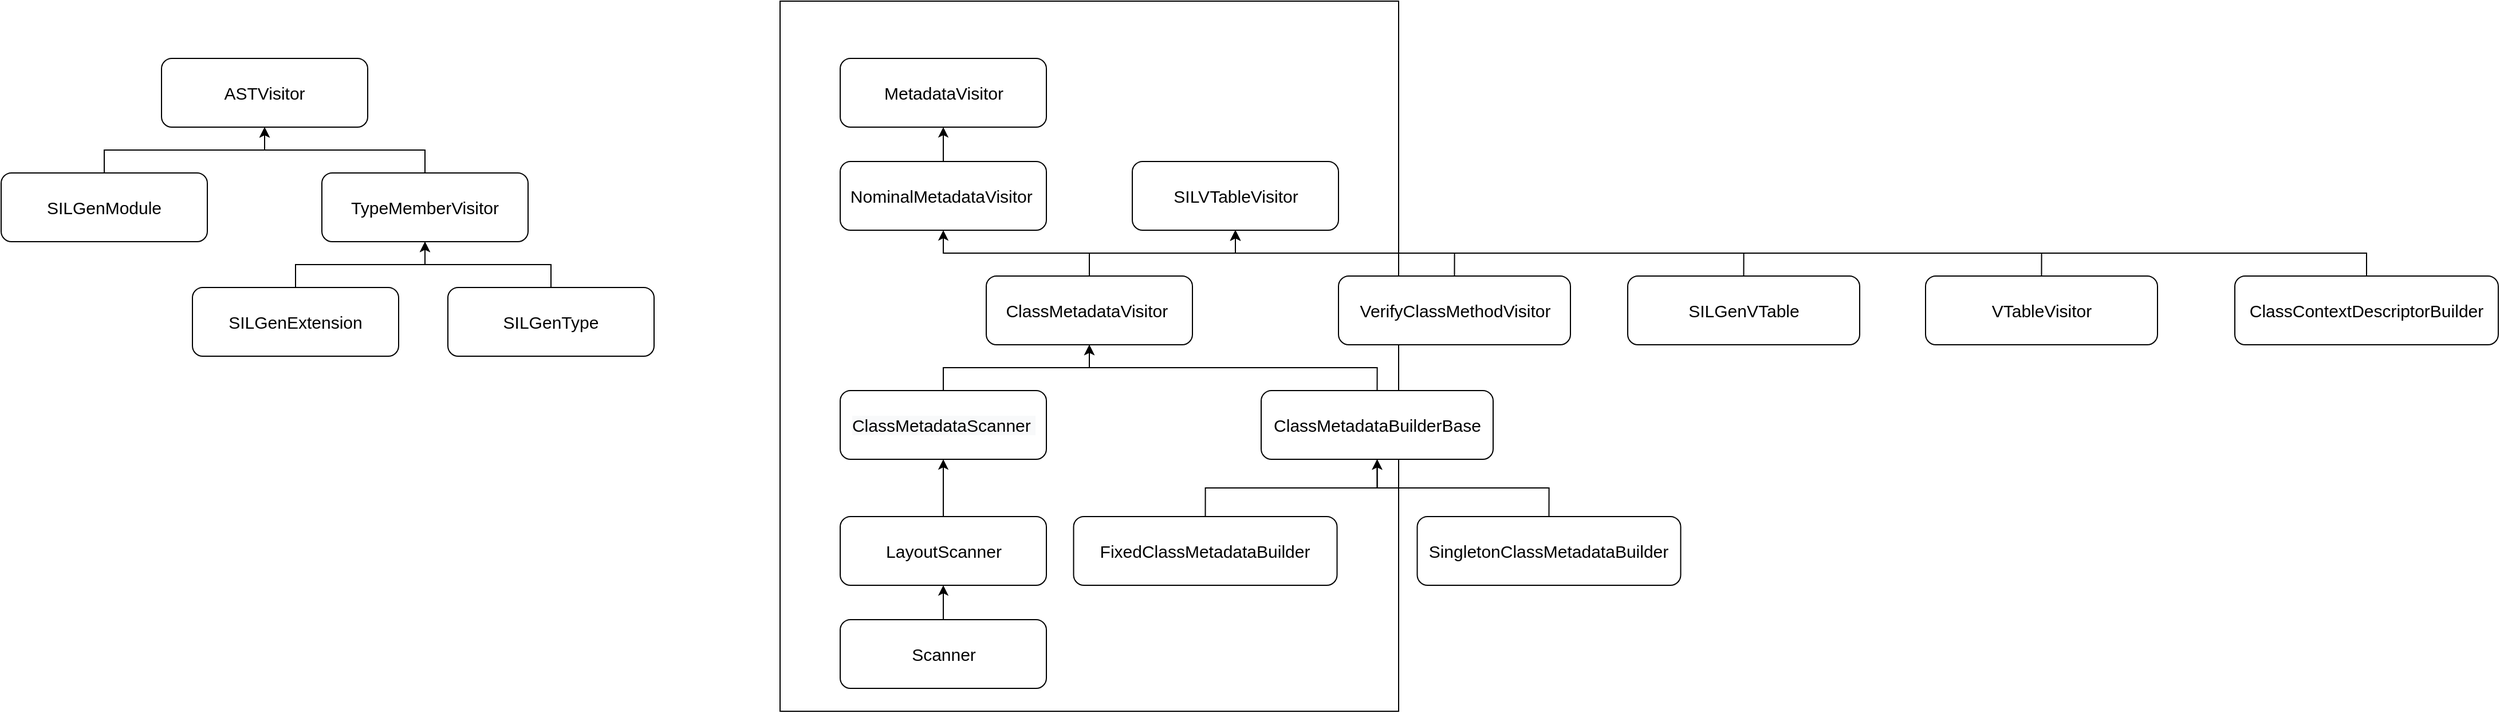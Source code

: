 <mxfile version="16.5.3" type="github">
  <diagram id="cu5XEfP0wrlN1pnz8sOZ" name="Page-1">
    <mxGraphModel dx="1751" dy="1924" grid="1" gridSize="10" guides="1" tooltips="1" connect="1" arrows="1" fold="1" page="1" pageScale="1" pageWidth="827" pageHeight="1169" math="0" shadow="0">
      <root>
        <mxCell id="0" />
        <mxCell id="1" parent="0" />
        <mxCell id="5p0j7GlmlxW9RH9k0gcf-20" value="" style="rounded=0;whiteSpace=wrap;html=1;fontSize=15;" parent="1" vertex="1">
          <mxGeometry x="100" y="-310" width="540" height="620" as="geometry" />
        </mxCell>
        <mxCell id="5p0j7GlmlxW9RH9k0gcf-9" value="" style="edgeStyle=orthogonalEdgeStyle;rounded=0;orthogonalLoop=1;jettySize=auto;html=1;fontSize=15;" parent="1" source="5p0j7GlmlxW9RH9k0gcf-2" target="5p0j7GlmlxW9RH9k0gcf-8" edge="1">
          <mxGeometry relative="1" as="geometry" />
        </mxCell>
        <mxCell id="5p0j7GlmlxW9RH9k0gcf-2" value="&lt;span&gt;Scanner&lt;/span&gt;" style="rounded=1;whiteSpace=wrap;html=1;fontSize=15;" parent="1" vertex="1">
          <mxGeometry x="152.5" y="230" width="180" height="60" as="geometry" />
        </mxCell>
        <mxCell id="5p0j7GlmlxW9RH9k0gcf-11" value="" style="edgeStyle=orthogonalEdgeStyle;rounded=0;orthogonalLoop=1;jettySize=auto;html=1;fontSize=15;" parent="1" source="5p0j7GlmlxW9RH9k0gcf-8" target="5p0j7GlmlxW9RH9k0gcf-10" edge="1">
          <mxGeometry relative="1" as="geometry" />
        </mxCell>
        <mxCell id="5p0j7GlmlxW9RH9k0gcf-8" value="&lt;span&gt;LayoutScanner&lt;/span&gt;" style="whiteSpace=wrap;html=1;fontSize=15;rounded=1;" parent="1" vertex="1">
          <mxGeometry x="152.5" y="140" width="180" height="60" as="geometry" />
        </mxCell>
        <mxCell id="5p0j7GlmlxW9RH9k0gcf-13" value="" style="edgeStyle=orthogonalEdgeStyle;rounded=0;orthogonalLoop=1;jettySize=auto;html=1;fontSize=15;entryX=0.5;entryY=1;entryDx=0;entryDy=0;" parent="1" source="5p0j7GlmlxW9RH9k0gcf-10" target="5p0j7GlmlxW9RH9k0gcf-12" edge="1">
          <mxGeometry relative="1" as="geometry">
            <mxPoint x="242.5" as="targetPoint" />
          </mxGeometry>
        </mxCell>
        <mxCell id="5p0j7GlmlxW9RH9k0gcf-10" value="&lt;span style=&quot;color: rgb(0, 0, 0); font-family: helvetica; font-size: 15px; font-style: normal; font-weight: normal; letter-spacing: normal; text-align: center; text-indent: 0px; text-transform: none; word-spacing: 0px; background-color: rgb(248, 249, 250); text-decoration: none; display: inline; float: none;&quot;&gt;ClassMetadataScanner&lt;span class=&quot;Apple-converted-space&quot;&gt;&amp;nbsp;&lt;/span&gt;&lt;/span&gt;" style="whiteSpace=wrap;html=1;fontSize=15;rounded=1;" parent="1" vertex="1">
          <mxGeometry x="152.5" y="30" width="180" height="60" as="geometry" />
        </mxCell>
        <mxCell id="5p0j7GlmlxW9RH9k0gcf-15" value="" style="edgeStyle=orthogonalEdgeStyle;rounded=0;orthogonalLoop=1;jettySize=auto;html=1;fontSize=15;" parent="1" source="5p0j7GlmlxW9RH9k0gcf-12" target="5p0j7GlmlxW9RH9k0gcf-14" edge="1">
          <mxGeometry relative="1" as="geometry" />
        </mxCell>
        <mxCell id="5p0j7GlmlxW9RH9k0gcf-19" style="edgeStyle=orthogonalEdgeStyle;rounded=0;orthogonalLoop=1;jettySize=auto;html=1;exitX=0.5;exitY=0;exitDx=0;exitDy=0;entryX=0.5;entryY=1;entryDx=0;entryDy=0;fontSize=15;" parent="1" source="5p0j7GlmlxW9RH9k0gcf-12" target="5p0j7GlmlxW9RH9k0gcf-16" edge="1">
          <mxGeometry relative="1" as="geometry" />
        </mxCell>
        <mxCell id="5p0j7GlmlxW9RH9k0gcf-12" value="&lt;span&gt;ClassMetadataVisitor&amp;nbsp;&lt;/span&gt;" style="whiteSpace=wrap;html=1;fontSize=15;rounded=1;" parent="1" vertex="1">
          <mxGeometry x="280" y="-70" width="180" height="60" as="geometry" />
        </mxCell>
        <mxCell id="5p0j7GlmlxW9RH9k0gcf-18" value="" style="edgeStyle=orthogonalEdgeStyle;rounded=0;orthogonalLoop=1;jettySize=auto;html=1;fontSize=15;" parent="1" source="5p0j7GlmlxW9RH9k0gcf-14" target="5p0j7GlmlxW9RH9k0gcf-17" edge="1">
          <mxGeometry relative="1" as="geometry" />
        </mxCell>
        <mxCell id="5p0j7GlmlxW9RH9k0gcf-14" value="&lt;span&gt;NominalMetadataVisitor&amp;nbsp;&lt;/span&gt;" style="whiteSpace=wrap;html=1;fontSize=15;rounded=1;" parent="1" vertex="1">
          <mxGeometry x="152.5" y="-170" width="180" height="60" as="geometry" />
        </mxCell>
        <mxCell id="5p0j7GlmlxW9RH9k0gcf-16" value="SILVTableVisitor" style="whiteSpace=wrap;html=1;fontSize=15;rounded=1;" parent="1" vertex="1">
          <mxGeometry x="407.5" y="-170" width="180" height="60" as="geometry" />
        </mxCell>
        <mxCell id="5p0j7GlmlxW9RH9k0gcf-17" value="&lt;span&gt;MetadataVisitor&lt;/span&gt;" style="whiteSpace=wrap;html=1;fontSize=15;rounded=1;" parent="1" vertex="1">
          <mxGeometry x="152.5" y="-260" width="180" height="60" as="geometry" />
        </mxCell>
        <mxCell id="o08nhFkOuNc4F6s3WE8m-2" style="edgeStyle=orthogonalEdgeStyle;rounded=0;orthogonalLoop=1;jettySize=auto;html=1;exitX=0.5;exitY=0;exitDx=0;exitDy=0;entryX=0.5;entryY=1;entryDx=0;entryDy=0;" edge="1" parent="1" source="o08nhFkOuNc4F6s3WE8m-1" target="5p0j7GlmlxW9RH9k0gcf-12">
          <mxGeometry relative="1" as="geometry" />
        </mxCell>
        <mxCell id="o08nhFkOuNc4F6s3WE8m-1" value="ClassMetadataBuilderBase" style="whiteSpace=wrap;html=1;fontSize=15;rounded=1;" vertex="1" parent="1">
          <mxGeometry x="520" y="30" width="202.5" height="60" as="geometry" />
        </mxCell>
        <mxCell id="o08nhFkOuNc4F6s3WE8m-6" style="edgeStyle=orthogonalEdgeStyle;rounded=0;orthogonalLoop=1;jettySize=auto;html=1;exitX=0.5;exitY=0;exitDx=0;exitDy=0;entryX=0.5;entryY=1;entryDx=0;entryDy=0;" edge="1" parent="1" source="o08nhFkOuNc4F6s3WE8m-3" target="o08nhFkOuNc4F6s3WE8m-1">
          <mxGeometry relative="1" as="geometry">
            <mxPoint x="720" y="260" as="targetPoint" />
          </mxGeometry>
        </mxCell>
        <mxCell id="o08nhFkOuNc4F6s3WE8m-3" value="FixedClassMetadataBuilder" style="whiteSpace=wrap;html=1;fontSize=15;rounded=1;" vertex="1" parent="1">
          <mxGeometry x="356.25" y="140" width="230" height="60" as="geometry" />
        </mxCell>
        <mxCell id="o08nhFkOuNc4F6s3WE8m-5" style="edgeStyle=orthogonalEdgeStyle;rounded=0;orthogonalLoop=1;jettySize=auto;html=1;exitX=0.5;exitY=0;exitDx=0;exitDy=0;entryX=0.5;entryY=1;entryDx=0;entryDy=0;" edge="1" parent="1" source="o08nhFkOuNc4F6s3WE8m-4" target="o08nhFkOuNc4F6s3WE8m-1">
          <mxGeometry relative="1" as="geometry" />
        </mxCell>
        <mxCell id="o08nhFkOuNc4F6s3WE8m-4" value="SingletonClassMetadataBuilder" style="whiteSpace=wrap;html=1;fontSize=15;rounded=1;" vertex="1" parent="1">
          <mxGeometry x="656.25" y="140" width="230" height="60" as="geometry" />
        </mxCell>
        <mxCell id="o08nhFkOuNc4F6s3WE8m-8" style="edgeStyle=orthogonalEdgeStyle;rounded=0;orthogonalLoop=1;jettySize=auto;html=1;exitX=0.5;exitY=0;exitDx=0;exitDy=0;entryX=0.5;entryY=1;entryDx=0;entryDy=0;" edge="1" parent="1" source="o08nhFkOuNc4F6s3WE8m-7" target="5p0j7GlmlxW9RH9k0gcf-16">
          <mxGeometry relative="1" as="geometry" />
        </mxCell>
        <mxCell id="o08nhFkOuNc4F6s3WE8m-7" value="VerifyClassMethodVisitor" style="whiteSpace=wrap;html=1;fontSize=15;rounded=1;" vertex="1" parent="1">
          <mxGeometry x="587.5" y="-70" width="202.5" height="60" as="geometry" />
        </mxCell>
        <mxCell id="o08nhFkOuNc4F6s3WE8m-12" style="edgeStyle=orthogonalEdgeStyle;rounded=0;orthogonalLoop=1;jettySize=auto;html=1;exitX=0.5;exitY=0;exitDx=0;exitDy=0;entryX=0.5;entryY=1;entryDx=0;entryDy=0;" edge="1" parent="1" source="o08nhFkOuNc4F6s3WE8m-9" target="5p0j7GlmlxW9RH9k0gcf-16">
          <mxGeometry relative="1" as="geometry" />
        </mxCell>
        <mxCell id="o08nhFkOuNc4F6s3WE8m-9" value="SILGenVTable" style="whiteSpace=wrap;html=1;fontSize=15;rounded=1;" vertex="1" parent="1">
          <mxGeometry x="840" y="-70" width="202.5" height="60" as="geometry" />
        </mxCell>
        <mxCell id="o08nhFkOuNc4F6s3WE8m-13" style="edgeStyle=orthogonalEdgeStyle;rounded=0;orthogonalLoop=1;jettySize=auto;html=1;exitX=0.5;exitY=0;exitDx=0;exitDy=0;entryX=0.5;entryY=1;entryDx=0;entryDy=0;" edge="1" parent="1" source="o08nhFkOuNc4F6s3WE8m-10" target="5p0j7GlmlxW9RH9k0gcf-16">
          <mxGeometry relative="1" as="geometry">
            <mxPoint x="840" y="-120" as="targetPoint" />
          </mxGeometry>
        </mxCell>
        <mxCell id="o08nhFkOuNc4F6s3WE8m-10" value="VTableVisitor" style="whiteSpace=wrap;html=1;fontSize=15;rounded=1;" vertex="1" parent="1">
          <mxGeometry x="1100" y="-70" width="202.5" height="60" as="geometry" />
        </mxCell>
        <mxCell id="o08nhFkOuNc4F6s3WE8m-14" style="edgeStyle=orthogonalEdgeStyle;rounded=0;orthogonalLoop=1;jettySize=auto;html=1;exitX=0.5;exitY=0;exitDx=0;exitDy=0;entryX=0.5;entryY=1;entryDx=0;entryDy=0;" edge="1" parent="1" source="o08nhFkOuNc4F6s3WE8m-11" target="5p0j7GlmlxW9RH9k0gcf-16">
          <mxGeometry relative="1" as="geometry">
            <mxPoint x="850" y="-160" as="targetPoint" />
          </mxGeometry>
        </mxCell>
        <mxCell id="o08nhFkOuNc4F6s3WE8m-11" value="ClassContextDescriptorBuilder" style="whiteSpace=wrap;html=1;fontSize=15;rounded=1;" vertex="1" parent="1">
          <mxGeometry x="1370" y="-70" width="230" height="60" as="geometry" />
        </mxCell>
        <mxCell id="o08nhFkOuNc4F6s3WE8m-15" value="ASTVisitor" style="whiteSpace=wrap;html=1;fontSize=15;rounded=1;" vertex="1" parent="1">
          <mxGeometry x="-440" y="-260" width="180" height="60" as="geometry" />
        </mxCell>
        <mxCell id="o08nhFkOuNc4F6s3WE8m-19" style="edgeStyle=orthogonalEdgeStyle;rounded=0;orthogonalLoop=1;jettySize=auto;html=1;exitX=0.5;exitY=0;exitDx=0;exitDy=0;entryX=0.5;entryY=1;entryDx=0;entryDy=0;" edge="1" parent="1" source="o08nhFkOuNc4F6s3WE8m-16" target="o08nhFkOuNc4F6s3WE8m-15">
          <mxGeometry relative="1" as="geometry" />
        </mxCell>
        <mxCell id="o08nhFkOuNc4F6s3WE8m-16" value="TypeMemberVisitor" style="whiteSpace=wrap;html=1;fontSize=15;rounded=1;" vertex="1" parent="1">
          <mxGeometry x="-300" y="-160" width="180" height="60" as="geometry" />
        </mxCell>
        <mxCell id="o08nhFkOuNc4F6s3WE8m-21" style="edgeStyle=orthogonalEdgeStyle;rounded=0;orthogonalLoop=1;jettySize=auto;html=1;exitX=0.5;exitY=0;exitDx=0;exitDy=0;entryX=0.5;entryY=1;entryDx=0;entryDy=0;" edge="1" parent="1" source="o08nhFkOuNc4F6s3WE8m-17" target="o08nhFkOuNc4F6s3WE8m-16">
          <mxGeometry relative="1" as="geometry" />
        </mxCell>
        <mxCell id="o08nhFkOuNc4F6s3WE8m-17" value="SILGenType" style="whiteSpace=wrap;html=1;fontSize=15;rounded=1;" vertex="1" parent="1">
          <mxGeometry x="-190" y="-60" width="180" height="60" as="geometry" />
        </mxCell>
        <mxCell id="o08nhFkOuNc4F6s3WE8m-20" style="edgeStyle=orthogonalEdgeStyle;rounded=0;orthogonalLoop=1;jettySize=auto;html=1;exitX=0.5;exitY=0;exitDx=0;exitDy=0;entryX=0.5;entryY=1;entryDx=0;entryDy=0;" edge="1" parent="1" source="o08nhFkOuNc4F6s3WE8m-18" target="o08nhFkOuNc4F6s3WE8m-16">
          <mxGeometry relative="1" as="geometry" />
        </mxCell>
        <mxCell id="o08nhFkOuNc4F6s3WE8m-18" value="SILGenExtension" style="whiteSpace=wrap;html=1;fontSize=15;rounded=1;" vertex="1" parent="1">
          <mxGeometry x="-413" y="-60" width="180" height="60" as="geometry" />
        </mxCell>
        <mxCell id="o08nhFkOuNc4F6s3WE8m-23" style="edgeStyle=orthogonalEdgeStyle;rounded=0;orthogonalLoop=1;jettySize=auto;html=1;exitX=0.5;exitY=0;exitDx=0;exitDy=0;entryX=0.5;entryY=1;entryDx=0;entryDy=0;" edge="1" parent="1" source="o08nhFkOuNc4F6s3WE8m-22" target="o08nhFkOuNc4F6s3WE8m-15">
          <mxGeometry relative="1" as="geometry" />
        </mxCell>
        <mxCell id="o08nhFkOuNc4F6s3WE8m-22" value="SILGenModule" style="whiteSpace=wrap;html=1;fontSize=15;rounded=1;" vertex="1" parent="1">
          <mxGeometry x="-580" y="-160" width="180" height="60" as="geometry" />
        </mxCell>
      </root>
    </mxGraphModel>
  </diagram>
</mxfile>
